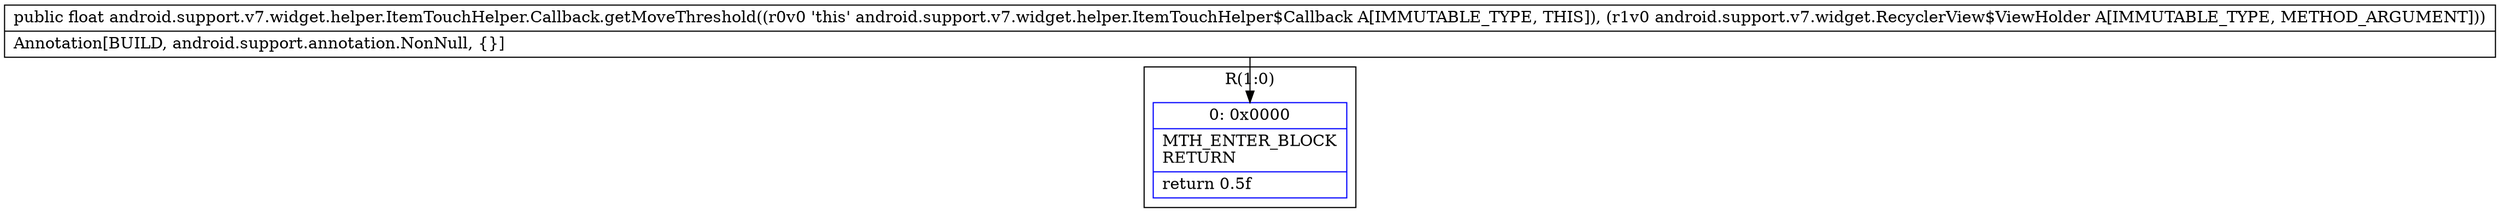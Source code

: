 digraph "CFG forandroid.support.v7.widget.helper.ItemTouchHelper.Callback.getMoveThreshold(Landroid\/support\/v7\/widget\/RecyclerView$ViewHolder;)F" {
subgraph cluster_Region_1860202187 {
label = "R(1:0)";
node [shape=record,color=blue];
Node_0 [shape=record,label="{0\:\ 0x0000|MTH_ENTER_BLOCK\lRETURN\l|return 0.5f\l}"];
}
MethodNode[shape=record,label="{public float android.support.v7.widget.helper.ItemTouchHelper.Callback.getMoveThreshold((r0v0 'this' android.support.v7.widget.helper.ItemTouchHelper$Callback A[IMMUTABLE_TYPE, THIS]), (r1v0 android.support.v7.widget.RecyclerView$ViewHolder A[IMMUTABLE_TYPE, METHOD_ARGUMENT]))  | Annotation[BUILD, android.support.annotation.NonNull, \{\}]\l}"];
MethodNode -> Node_0;
}

